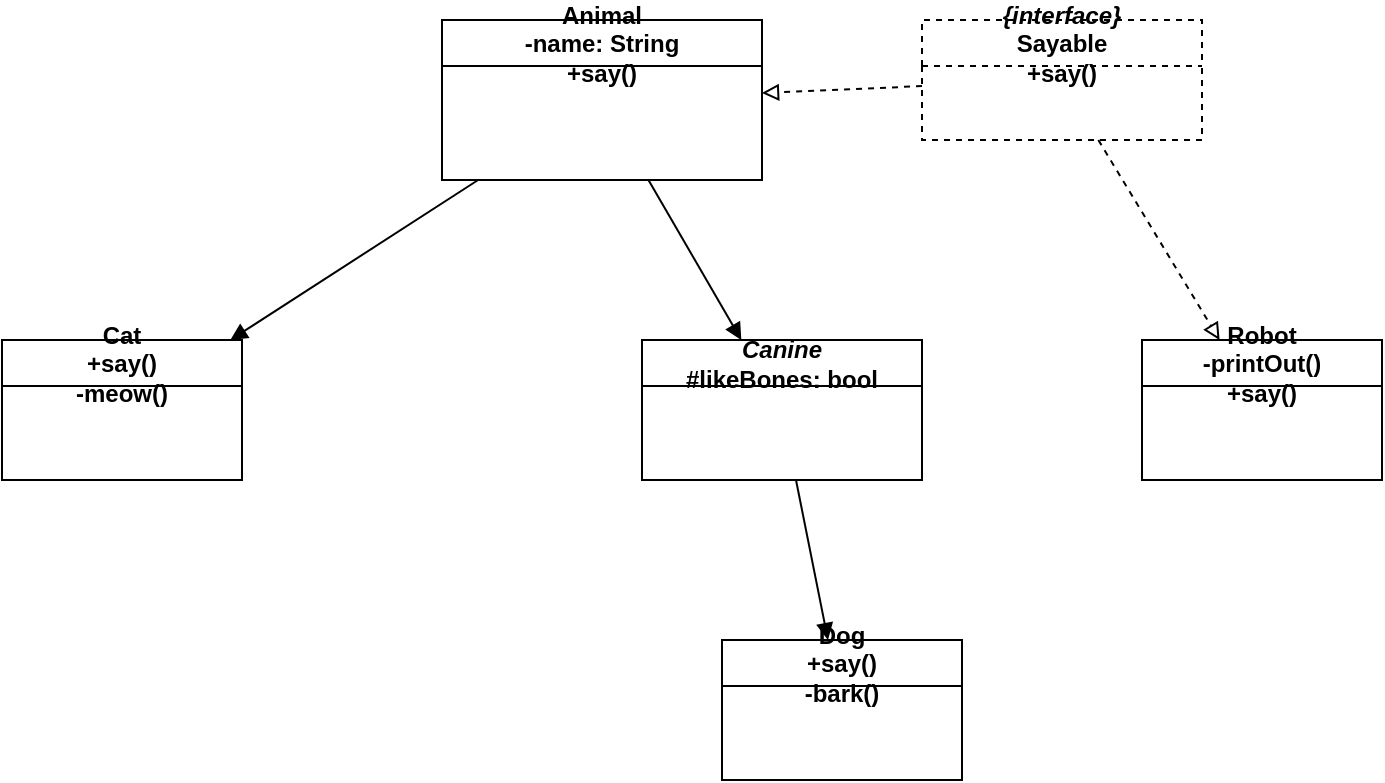 <mxfile>
  <diagram name="Page-1">
    <mxGraphModel dx="1000" dy="1000" grid="1" gridSize="10" guides="1" tooltips="1" connect="1" arrows="1" fold="1" page="1" pageScale="1" pageWidth="850" pageHeight="1100" math="0" shadow="0">
      <root>
        <mxCell id="0"/>
        <mxCell id="1" parent="0"/>
        <!-- Animal -->
        <mxCell id="2" value="&lt;b&gt;Animal&lt;/b&gt;&lt;br&gt;-name: String&lt;br&gt;+say()" style="swimlane;html=1;whiteSpace=wrap;container=1;recursiveResize=0;" vertex="1" parent="1">
          <mxGeometry x="300" y="60" width="160" height="80" as="geometry"/>
        </mxCell>
        <!-- Sayable (interface) -->
        <mxCell id="3" value="&lt;i&gt;{interface}&lt;/i&gt;&lt;br&gt;Sayable&lt;br&gt;+say()" style="swimlane;html=1;whiteSpace=wrap;container=1;recursiveResize=0;dashed=1;" vertex="1" parent="1">
          <mxGeometry x="540" y="60" width="140" height="60" as="geometry"/>
        </mxCell>
        <!-- Cat -->
        <mxCell id="4" value="Cat&lt;br&gt;+say()&lt;br&gt;-meow()" style="swimlane;html=1;whiteSpace=wrap;container=1;recursiveResize=0;" vertex="1" parent="1">
          <mxGeometry x="80" y="220" width="120" height="70" as="geometry"/>
        </mxCell>
        <!-- Canine -->
        <mxCell id="5" value="&lt;i&gt;Canine&lt;/i&gt;&lt;br&gt;#likeBones: bool" style="swimlane;html=1;whiteSpace=wrap;container=1;recursiveResize=0;" vertex="1" parent="1">
          <mxGeometry x="400" y="220" width="140" height="70" as="geometry"/>
        </mxCell>
        <!-- Dog -->
        <mxCell id="6" value="Dog&lt;br&gt;+say()&lt;br&gt;-bark()" style="swimlane;html=1;whiteSpace=wrap;container=1;recursiveResize=0;" vertex="1" parent="1">
          <mxGeometry x="440" y="370" width="120" height="70" as="geometry"/>
        </mxCell>
        <!-- Robot -->
        <mxCell id="7" value="Robot&lt;br&gt;-printOut()&lt;br&gt;+say()" style="swimlane;html=1;whiteSpace=wrap;container=1;recursiveResize=0;" vertex="1" parent="1">
          <mxGeometry x="650" y="220" width="120" height="70" as="geometry"/>
        </mxCell>
        <!-- Animal -> Cat -->
        <mxCell id="8" style="endArrow=block;endFill=1;html=1;" edge="1" parent="1" source="2" target="4">
          <mxGeometry relative="1" as="geometry"/>
        </mxCell>
        <!-- Animal -> Canine -->
        <mxCell id="9" style="endArrow=block;endFill=1;html=1;" edge="1" parent="1" source="2" target="5">
          <mxGeometry relative="1" as="geometry"/>
        </mxCell>
        <!-- Canine -> Dog -->
        <mxCell id="10" style="endArrow=block;endFill=1;html=1;" edge="1" parent="1" source="5" target="6">
          <mxGeometry relative="1" as="geometry"/>
        </mxCell>
        <!-- Sayable (interface) -> Animal (dashed) -->
        <mxCell id="11" style="endArrow=block;endFill=0;dashed=1;html=1;" edge="1" parent="1" source="3" target="2">
          <mxGeometry relative="1" as="geometry"/>
        </mxCell>
        <!-- Sayable (interface) -> Robot (dashed) -->
        <mxCell id="12" style="endArrow=block;endFill=0;dashed=1;html=1;" edge="1" parent="1" source="3" target="7">
          <mxGeometry relative="1" as="geometry"/>
        </mxCell>
      </root>
    </mxGraphModel>
  </diagram>
</mxfile>
